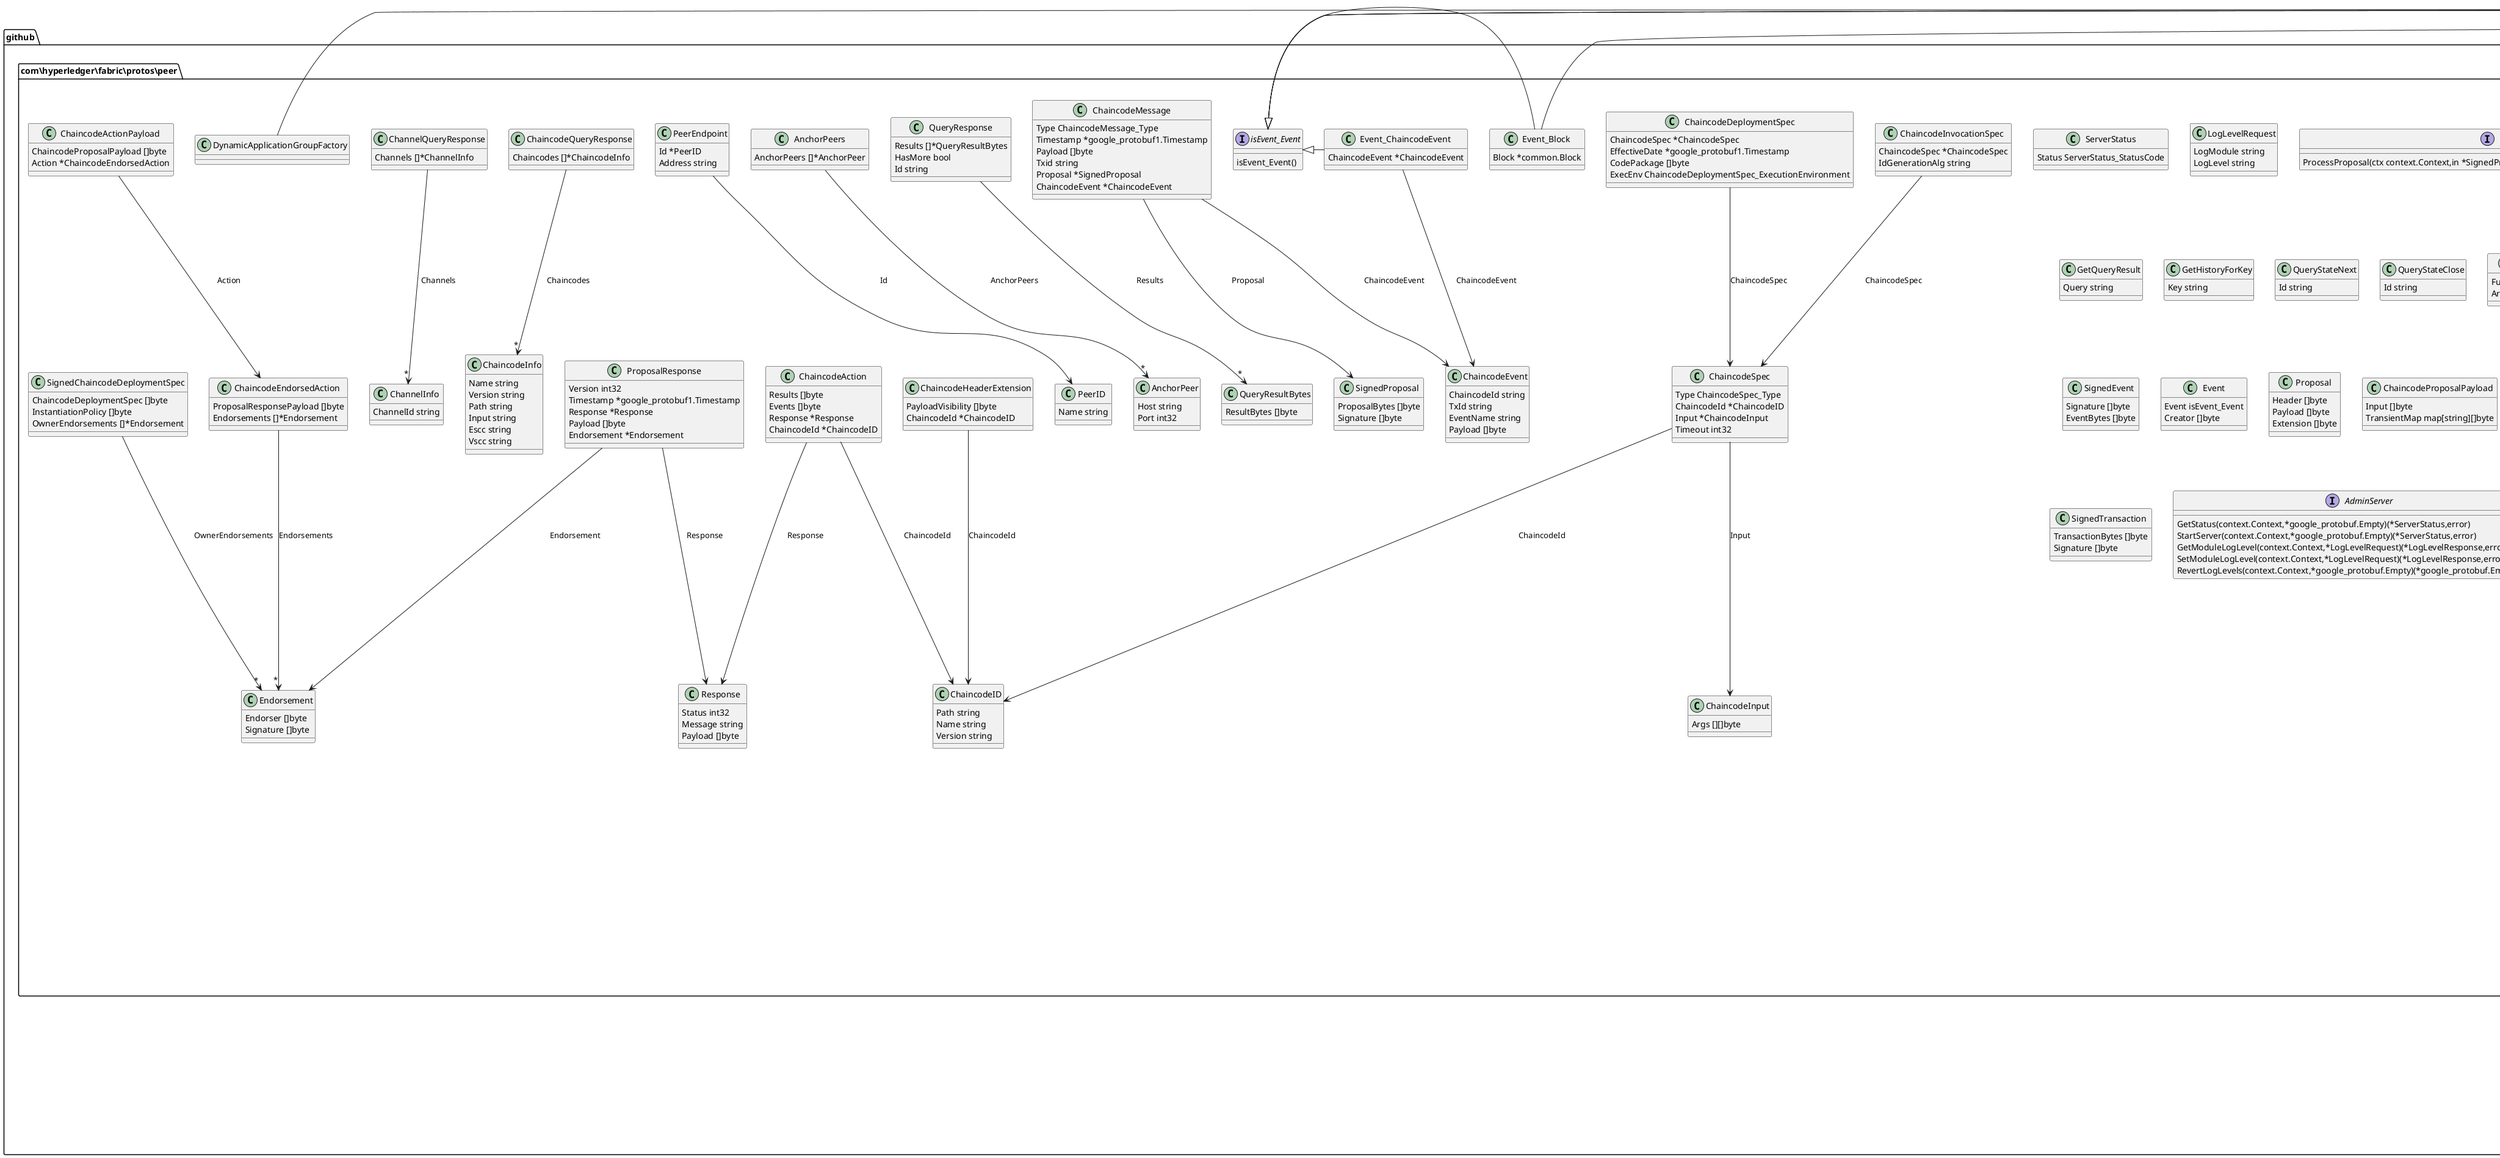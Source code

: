 @startuml
namespace github.com\\hyperledger\\fabric\\protos\\common {
 class asn1Header {
  Number int64
  PreviousHash []byte
  DataHash []byte
}
}
namespace github.com\\hyperledger\\fabric\\protos\\common {
 class LastConfig {
  Index uint64
}
}
namespace github.com\\hyperledger\\fabric\\protos\\common {
 class Metadata {
  Value []byte
  Signatures []*MetadataSignature
}
}
namespace github.com\\hyperledger\\fabric\\protos\\common {
 class MetadataSignature {
  SignatureHeader []byte
  Signature []byte
}
}
namespace github.com\\hyperledger\\fabric\\protos\\common {
 class Header {
  ChannelHeader []byte
  SignatureHeader []byte
}
}
namespace github.com\\hyperledger\\fabric\\protos\\common {
 class ChannelHeader {
  Type int32
  Version int32
  Timestamp *google_protobuf.Timestamp
  ChannelId string
  TxId string
  Epoch uint64
  Extension []byte
}
}
namespace github.com\\hyperledger\\fabric\\protos\\common {
 class SignatureHeader {
  Creator []byte
  Nonce []byte
}
}
namespace github.com\\hyperledger\\fabric\\protos\\common {
 class Payload {
  Header *Header
  Data []byte
}
}
namespace github.com\\hyperledger\\fabric\\protos\\common {
 class Envelope {
  Payload []byte
  Signature []byte
}
}
namespace github.com\\hyperledger\\fabric\\protos\\common {
 class Block {
  Header *BlockHeader
  Data *BlockData
  Metadata *BlockMetadata
}
}
namespace github.com\\hyperledger\\fabric\\protos\\common {
 class BlockHeader {
  Number uint64
  PreviousHash []byte
  DataHash []byte
}
}
namespace github.com\\hyperledger\\fabric\\protos\\common {
 class BlockData {
  Data [][]byte
}
}
namespace github.com\\hyperledger\\fabric\\protos\\common {
 class BlockMetadata {
  Metadata [][]byte
}
}
namespace github.com\\hyperledger\\fabric\\protos\\common {
 class ConfigEnvelope {
  Config *Config
  LastUpdate *Envelope
}
}
namespace github.com\\hyperledger\\fabric\\protos\\common {
 class ConfigGroupSchema {
  Groups map[string]*ConfigGroupSchema
  Values map[string]*ConfigValueSchema
  Policies map[string]*ConfigPolicySchema
}
}
namespace github.com\\hyperledger\\fabric\\protos\\common {
 class ConfigValueSchema {
}
}
namespace github.com\\hyperledger\\fabric\\protos\\common {
 class ConfigPolicySchema {
}
}
namespace github.com\\hyperledger\\fabric\\protos\\common {
 class Config {
  Sequence uint64
  ChannelGroup *ConfigGroup
}
}
namespace github.com\\hyperledger\\fabric\\protos\\common {
 class ConfigUpdateEnvelope {
  ConfigUpdate []byte
  Signatures []*ConfigSignature
}
}
namespace github.com\\hyperledger\\fabric\\protos\\common {
 class ConfigUpdate {
  ChannelId string
  ReadSet *ConfigGroup
  WriteSet *ConfigGroup
}
}
namespace github.com\\hyperledger\\fabric\\protos\\common {
 class ConfigGroup {
  Version uint64
  Groups map[string]*ConfigGroup
  Values map[string]*ConfigValue
  Policies map[string]*ConfigPolicy
  ModPolicy string
}
}
namespace github.com\\hyperledger\\fabric\\protos\\common {
 class ConfigValue {
  Version uint64
  Value []byte
  ModPolicy string
}
}
namespace github.com\\hyperledger\\fabric\\protos\\common {
 class ConfigPolicy {
  Version uint64
  Policy *Policy
  ModPolicy string
}
}
namespace github.com\\hyperledger\\fabric\\protos\\common {
 class ConfigSignature {
  SignatureHeader []byte
  Signature []byte
}
}
namespace github.com\\hyperledger\\fabric\\protos\\common {
 class DynamicChannelGroup {
  *ConfigGroup
}
}
namespace github.com\\hyperledger\\fabric\\protos\\common {
 class DynamicChannelConfigValue {
  *ConfigValue
  name string
}
}
namespace github.com\\hyperledger\\fabric\\protos\\common {
 class DynamicConsortiumsGroupFactory {
}
}
namespace github.com\\hyperledger\\fabric\\protos\\common {
 class DynamicConsortiumsGroup {
  *ConfigGroup
}
}
namespace github.com\\hyperledger\\fabric\\protos\\common {
 class DynamicConsortiumGroup {
  *ConfigGroup
}
}
namespace github.com\\hyperledger\\fabric\\protos\\common {
 class DynamicConsortiumConfigValue {
  *ConfigValue
  name string
}
}
namespace github.com\\hyperledger\\fabric\\protos\\common {
 class DynamicConsortiumOrgGroup {
  *ConfigGroup
}
}
namespace github.com\\hyperledger\\fabric\\protos\\common {
 class DynamicConsortiumOrgConfigValue {
  *ConfigValue
  name string
}
}
namespace github.com\\hyperledger\\fabric\\protos\\common {
 class HashingAlgorithm {
  Name string
}
}
namespace github.com\\hyperledger\\fabric\\protos\\common {
 class BlockDataHashingStructure {
  Width uint32
}
}
namespace github.com\\hyperledger\\fabric\\protos\\common {
 class OrdererAddresses {
  Addresses []string
}
}
namespace github.com\\hyperledger\\fabric\\protos\\common {
 class Consortium {
  Name string
}
}
namespace github.com\\hyperledger\\fabric\\protos\\common {
 class BlockchainInfo {
  Height uint64
  CurrentBlockHash []byte
  PreviousBlockHash []byte
}
}
namespace github.com\\hyperledger\\fabric\\protos\\common {
 class Policy {
  Type int32
  Value []byte
}
}
namespace github.com\\hyperledger\\fabric\\protos\\common {
 class SignaturePolicyEnvelope {
  Version int32
  Rule *SignaturePolicy
  Identities []*common1.MSPPrincipal
}
}
namespace github.com\\hyperledger\\fabric\\protos\\common {
 class SignaturePolicy {
  Type isSignaturePolicy_Type
}
}
namespace github.com\\hyperledger\\fabric\\protos\\common {
 class SignaturePolicy_SignedBy {
  SignedBy int32
}
}
namespace github.com\\hyperledger\\fabric\\protos\\common {
 class SignaturePolicy_NOutOf_ {
  NOutOf *SignaturePolicy_NOutOf
}
}
namespace github.com\\hyperledger\\fabric\\protos\\common {
 class SignaturePolicy_NOutOf {
  N int32
  Rules []*SignaturePolicy
}
}
namespace github.com\\hyperledger\\fabric\\protos\\common {
 class ImplicitMetaPolicy {
  SubPolicy string
  Rule ImplicitMetaPolicy_Rule
}
}
namespace github.com\\hyperledger\\fabric\\protos\\common {
 class SignedData {
  Data []byte
  Identity []byte
  Signature []byte
}
}
namespace github.com\\hyperledger\\fabric\\protos\\gossip {
 class msgComparator {
  dataBlockStorageSize int
}
}
namespace github.com\\hyperledger\\fabric\\protos\\gossip {
 class ConnectionInfo {
  ID common.PKIidType
  Auth *AuthInfo
  Identity api.PeerIdentityType
  Endpoint string
}
}
namespace github.com\\hyperledger\\fabric\\protos\\gossip {
 class AuthInfo {
  SignedData []byte
  Signature []byte
}
}
namespace github.com\\hyperledger\\fabric\\protos\\gossip {
 class SignedGossipMessage {
  *Envelope
  *GossipMessage
}
}
namespace github.com\\hyperledger\\fabric\\protos\\gossip {
 class Envelope {
  Payload []byte
  Signature []byte
  SecretEnvelope *SecretEnvelope
}
}
namespace github.com\\hyperledger\\fabric\\protos\\gossip {
 class SecretEnvelope {
  Payload []byte
  Signature []byte
}
}
namespace github.com\\hyperledger\\fabric\\protos\\gossip {
 class Secret {
  Content isSecret_Content
}
}
namespace github.com\\hyperledger\\fabric\\protos\\gossip {
 class Secret_InternalEndpoint {
  InternalEndpoint string
}
}
namespace github.com\\hyperledger\\fabric\\protos\\gossip {
 class GossipMessage {
  Nonce uint64
  Channel []byte
  Tag GossipMessage_Tag
  Content isGossipMessage_Content
}
}
namespace github.com\\hyperledger\\fabric\\protos\\gossip {
 class GossipMessage_AliveMsg {
  AliveMsg *AliveMessage
}
}
namespace github.com\\hyperledger\\fabric\\protos\\gossip {
 class GossipMessage_MemReq {
  MemReq *MembershipRequest
}
}
namespace github.com\\hyperledger\\fabric\\protos\\gossip {
 class GossipMessage_MemRes {
  MemRes *MembershipResponse
}
}
namespace github.com\\hyperledger\\fabric\\protos\\gossip {
 class GossipMessage_DataMsg {
  DataMsg *DataMessage
}
}
namespace github.com\\hyperledger\\fabric\\protos\\gossip {
 class GossipMessage_Hello {
  Hello *GossipHello
}
}
namespace github.com\\hyperledger\\fabric\\protos\\gossip {
 class GossipMessage_DataDig {
  DataDig *DataDigest
}
}
namespace github.com\\hyperledger\\fabric\\protos\\gossip {
 class GossipMessage_DataReq {
  DataReq *DataRequest
}
}
namespace github.com\\hyperledger\\fabric\\protos\\gossip {
 class GossipMessage_DataUpdate {
  DataUpdate *DataUpdate
}
}
namespace github.com\\hyperledger\\fabric\\protos\\gossip {
 class GossipMessage_Empty {
  Empty *Empty
}
}
namespace github.com\\hyperledger\\fabric\\protos\\gossip {
 class GossipMessage_Conn {
  Conn *ConnEstablish
}
}
namespace github.com\\hyperledger\\fabric\\protos\\gossip {
 class GossipMessage_StateInfo {
  StateInfo *StateInfo
}
}
namespace github.com\\hyperledger\\fabric\\protos\\gossip {
 class GossipMessage_StateSnapshot {
  StateSnapshot *StateInfoSnapshot
}
}
namespace github.com\\hyperledger\\fabric\\protos\\gossip {
 class GossipMessage_StateInfoPullReq {
  StateInfoPullReq *StateInfoPullRequest
}
}
namespace github.com\\hyperledger\\fabric\\protos\\gossip {
 class GossipMessage_StateRequest {
  StateRequest *RemoteStateRequest
}
}
namespace github.com\\hyperledger\\fabric\\protos\\gossip {
 class GossipMessage_StateResponse {
  StateResponse *RemoteStateResponse
}
}
namespace github.com\\hyperledger\\fabric\\protos\\gossip {
 class GossipMessage_LeadershipMsg {
  LeadershipMsg *LeadershipMessage
}
}
namespace github.com\\hyperledger\\fabric\\protos\\gossip {
 class GossipMessage_PeerIdentity {
  PeerIdentity *PeerIdentity
}
}
namespace github.com\\hyperledger\\fabric\\protos\\gossip {
 class StateInfo {
  Metadata []byte
  Timestamp *PeerTime
  PkiId []byte
  Channel_MAC []byte
}
}
namespace github.com\\hyperledger\\fabric\\protos\\gossip {
 class StateInfoSnapshot {
  Elements []*Envelope
}
}
namespace github.com\\hyperledger\\fabric\\protos\\gossip {
 class StateInfoPullRequest {
  Channel_MAC []byte
}
}
namespace github.com\\hyperledger\\fabric\\protos\\gossip {
 class ConnEstablish {
  PkiId []byte
  Identity []byte
  TlsCertHash []byte
}
}
namespace github.com\\hyperledger\\fabric\\protos\\gossip {
 class PeerIdentity {
  PkiId []byte
  Cert []byte
  Metadata []byte
}
}
namespace github.com\\hyperledger\\fabric\\protos\\gossip {
 class DataRequest {
  Nonce uint64
  Digests []string
  MsgType PullMsgType
}
}
namespace github.com\\hyperledger\\fabric\\protos\\gossip {
 class GossipHello {
  Nonce uint64
  Metadata []byte
  MsgType PullMsgType
}
}
namespace github.com\\hyperledger\\fabric\\protos\\gossip {
 class DataUpdate {
  Nonce uint64
  Data []*Envelope
  MsgType PullMsgType
}
}
namespace github.com\\hyperledger\\fabric\\protos\\gossip {
 class DataDigest {
  Nonce uint64
  Digests []string
  MsgType PullMsgType
}
}
namespace github.com\\hyperledger\\fabric\\protos\\gossip {
 class DataMessage {
  Payload *Payload
}
}
namespace github.com\\hyperledger\\fabric\\protos\\gossip {
 class Payload {
  SeqNum uint64
  Data []byte
}
}
namespace github.com\\hyperledger\\fabric\\protos\\gossip {
 class AliveMessage {
  Membership *Member
  Timestamp *PeerTime
  Identity []byte
}
}
namespace github.com\\hyperledger\\fabric\\protos\\gossip {
 class LeadershipMessage {
  PkiId []byte
  Timestamp *PeerTime
  IsDeclaration bool
}
}
namespace github.com\\hyperledger\\fabric\\protos\\gossip {
 class PeerTime {
  IncNum uint64
  SeqNum uint64
}
}
namespace github.com\\hyperledger\\fabric\\protos\\gossip {
 class MembershipRequest {
  SelfInformation *Envelope
  Known [][]byte
}
}
namespace github.com\\hyperledger\\fabric\\protos\\gossip {
 class MembershipResponse {
  Alive []*Envelope
  Dead []*Envelope
}
}
namespace github.com\\hyperledger\\fabric\\protos\\gossip {
 class Member {
  Endpoint string
  Metadata []byte
  PkiId []byte
}
}
namespace github.com\\hyperledger\\fabric\\protos\\gossip {
 class Empty {
}
}
namespace github.com\\hyperledger\\fabric\\protos\\gossip {
 class RemoteStateRequest {
  StartSeqNum uint64
  EndSeqNum uint64
}
}
namespace github.com\\hyperledger\\fabric\\protos\\gossip {
 class RemoteStateResponse {
  Payloads []*Payload
}
}
namespace github.com\\hyperledger\\fabric\\protos\\gossip {
 class gossipClient {
  cc *grpc.ClientConn
}
}
namespace github.com\\hyperledger\\fabric\\protos\\gossip {
 class gossipGossipStreamClient {
  grpc.ClientStream
}
}
namespace github.com\\hyperledger\\fabric\\protos\\gossip {
 class gossipGossipStreamServer {
  grpc.ServerStream
}
}
namespace github.com\\hyperledger\\fabric\\protos\\ledger\\queryresult {
 class KV {
  Namespace string
  Key string
  Value []byte
}
}
namespace github.com\\hyperledger\\fabric\\protos\\ledger\\queryresult {
 class KeyModification {
  TxId string
  Value []byte
  Timestamp *google_protobuf.Timestamp
  IsDelete bool
}
}
namespace github.com\\hyperledger\\fabric\\protos\\ledger\\rwset\\kvrwset {
 class KVRWSet {
  Reads []*KVRead
  RangeQueriesInfo []*RangeQueryInfo
  Writes []*KVWrite
}
}
namespace github.com\\hyperledger\\fabric\\protos\\ledger\\rwset\\kvrwset {
 class KVRead {
  Key string
  Version *Version
}
}
namespace github.com\\hyperledger\\fabric\\protos\\ledger\\rwset\\kvrwset {
 class KVWrite {
  Key string
  IsDelete bool
  Value []byte
}
}
namespace github.com\\hyperledger\\fabric\\protos\\ledger\\rwset\\kvrwset {
 class Version {
  BlockNum uint64
  TxNum uint64
}
}
namespace github.com\\hyperledger\\fabric\\protos\\ledger\\rwset\\kvrwset {
 class RangeQueryInfo {
  StartKey string
  EndKey string
  ItrExhausted bool
  ReadsInfo isRangeQueryInfo_ReadsInfo
}
}
namespace github.com\\hyperledger\\fabric\\protos\\ledger\\rwset\\kvrwset {
 class RangeQueryInfo_RawReads {
  RawReads *QueryReads
}
}
namespace github.com\\hyperledger\\fabric\\protos\\ledger\\rwset\\kvrwset {
 class RangeQueryInfo_ReadsMerkleHashes {
  ReadsMerkleHashes *QueryReadsMerkleSummary
}
}
namespace github.com\\hyperledger\\fabric\\protos\\ledger\\rwset\\kvrwset {
 class QueryReads {
  KvReads []*KVRead
}
}
namespace github.com\\hyperledger\\fabric\\protos\\ledger\\rwset\\kvrwset {
 class QueryReadsMerkleSummary {
  MaxDegree uint32
  MaxLevel uint32
  MaxLevelHashes [][]byte
}
}
namespace github.com\\hyperledger\\fabric\\protos\\ledger\\rwset {
 class TxReadWriteSet {
  DataModel TxReadWriteSet_DataModel
  NsRwset []*NsReadWriteSet
}
}
namespace github.com\\hyperledger\\fabric\\protos\\ledger\\rwset {
 class NsReadWriteSet {
  Namespace string
  Rwset []byte
}
}
namespace github.com\\hyperledger\\fabric\\protos\\msp {
 class SerializedIdentity {
  Mspid string
  IdBytes []byte
}
}
namespace github.com\\hyperledger\\fabric\\protos\\msp {
 class MSPConfig {
  Type int32
  Config []byte
}
}
namespace github.com\\hyperledger\\fabric\\protos\\msp {
 class FabricMSPConfig {
  Name string
  RootCerts [][]byte
  IntermediateCerts [][]byte
  Admins [][]byte
  RevocationList [][]byte
  SigningIdentity *SigningIdentityInfo
  OrganizationalUnitIdentifiers []*FabricOUIdentifier
  CryptoConfig *FabricCryptoConfig
  TlsRootCerts [][]byte
  TlsIntermediateCerts [][]byte
}
}
namespace github.com\\hyperledger\\fabric\\protos\\msp {
 class FabricCryptoConfig {
  SignatureHashFamily string
  IdentityIdentifierHashFunction string
}
}
namespace github.com\\hyperledger\\fabric\\protos\\msp {
 class SigningIdentityInfo {
  PublicSigner []byte
  PrivateSigner *KeyInfo
}
}
namespace github.com\\hyperledger\\fabric\\protos\\msp {
 class KeyInfo {
  KeyIdentifier string
  KeyMaterial []byte
}
}
namespace github.com\\hyperledger\\fabric\\protos\\msp {
 class FabricOUIdentifier {
  Certificate []byte
  OrganizationalUnitIdentifier string
}
}
namespace github.com\\hyperledger\\fabric\\protos\\msp {
 class MSPPrincipal {
  PrincipalClassification MSPPrincipal_Classification
  Principal []byte
}
}
namespace github.com\\hyperledger\\fabric\\protos\\msp {
 class OrganizationUnit {
  MspIdentifier string
  OrganizationalUnitIdentifier string
  CertifiersIdentifier []byte
}
}
namespace github.com\\hyperledger\\fabric\\protos\\msp {
 class MSPRole {
  MspIdentifier string
  Role MSPRole_MSPRoleType
}
}
namespace github.com\\hyperledger\\fabric\\protos\\orderer {
 class BroadcastResponse {
  Status common.Status
}
}
namespace github.com\\hyperledger\\fabric\\protos\\orderer {
 class SeekNewest {
}
}
namespace github.com\\hyperledger\\fabric\\protos\\orderer {
 class SeekOldest {
}
}
namespace github.com\\hyperledger\\fabric\\protos\\orderer {
 class SeekSpecified {
  Number uint64
}
}
namespace github.com\\hyperledger\\fabric\\protos\\orderer {
 class SeekPosition {
  Type isSeekPosition_Type
}
}
namespace github.com\\hyperledger\\fabric\\protos\\orderer {
 class SeekPosition_Newest {
  Newest *SeekNewest
}
}
namespace github.com\\hyperledger\\fabric\\protos\\orderer {
 class SeekPosition_Oldest {
  Oldest *SeekOldest
}
}
namespace github.com\\hyperledger\\fabric\\protos\\orderer {
 class SeekPosition_Specified {
  Specified *SeekSpecified
}
}
namespace github.com\\hyperledger\\fabric\\protos\\orderer {
 class SeekInfo {
  Start *SeekPosition
  Stop *SeekPosition
  Behavior SeekInfo_SeekBehavior
}
}
namespace github.com\\hyperledger\\fabric\\protos\\orderer {
 class DeliverResponse {
  Type isDeliverResponse_Type
}
}
namespace github.com\\hyperledger\\fabric\\protos\\orderer {
 class DeliverResponse_Status {
  Status common.Status
}
}
namespace github.com\\hyperledger\\fabric\\protos\\orderer {
 class DeliverResponse_Block {
  Block *common.Block
}
}
namespace github.com\\hyperledger\\fabric\\protos\\orderer {
 class atomicBroadcastClient {
  cc *grpc.ClientConn
}
}
namespace github.com\\hyperledger\\fabric\\protos\\orderer {
 class atomicBroadcastBroadcastClient {
  grpc.ClientStream
}
}
namespace github.com\\hyperledger\\fabric\\protos\\orderer {
 class atomicBroadcastDeliverClient {
  grpc.ClientStream
}
}
namespace github.com\\hyperledger\\fabric\\protos\\orderer {
 class atomicBroadcastBroadcastServer {
  grpc.ServerStream
}
}
namespace github.com\\hyperledger\\fabric\\protos\\orderer {
 class atomicBroadcastDeliverServer {
  grpc.ServerStream
}
}
namespace github.com\\hyperledger\\fabric\\protos\\orderer {
 class DynamicOrdererGroupFactory {
}
}
namespace github.com\\hyperledger\\fabric\\protos\\orderer {
 class DynamicOrdererGroup {
  *common.ConfigGroup
}
}
namespace github.com\\hyperledger\\fabric\\protos\\orderer {
 class DynamicOrdererOrgGroup {
  *common.ConfigGroup
}
}
namespace github.com\\hyperledger\\fabric\\protos\\orderer {
 class DynamicOrdererConfigValue {
  *common.ConfigValue
  name string
}
}
namespace github.com\\hyperledger\\fabric\\protos\\orderer {
 class DynamicOrdererOrgConfigValue {
  *common.ConfigValue
  name string
}
}
namespace github.com\\hyperledger\\fabric\\protos\\orderer {
 class ConsensusType {
  Type string
}
}
namespace github.com\\hyperledger\\fabric\\protos\\orderer {
 class BatchSize {
  MaxMessageCount uint32
  AbsoluteMaxBytes uint32
  PreferredMaxBytes uint32
}
}
namespace github.com\\hyperledger\\fabric\\protos\\orderer {
 class BatchTimeout {
  Timeout string
}
}
namespace github.com\\hyperledger\\fabric\\protos\\orderer {
 class KafkaBrokers {
  Brokers []string
}
}
namespace github.com\\hyperledger\\fabric\\protos\\orderer {
 class ChannelRestrictions {
  MaxCount uint64
}
}
namespace github.com\\hyperledger\\fabric\\protos\\orderer {
 class KafkaMessage {
  Type isKafkaMessage_Type
}
}
namespace github.com\\hyperledger\\fabric\\protos\\orderer {
 class KafkaMessage_Regular {
  Regular *KafkaMessageRegular
}
}
namespace github.com\\hyperledger\\fabric\\protos\\orderer {
 class KafkaMessage_TimeToCut {
  TimeToCut *KafkaMessageTimeToCut
}
}
namespace github.com\\hyperledger\\fabric\\protos\\orderer {
 class KafkaMessage_Connect {
  Connect *KafkaMessageConnect
}
}
namespace github.com\\hyperledger\\fabric\\protos\\orderer {
 class KafkaMessageRegular {
  Payload []byte
}
}
namespace github.com\\hyperledger\\fabric\\protos\\orderer {
 class KafkaMessageTimeToCut {
  BlockNumber uint64
}
}
namespace github.com\\hyperledger\\fabric\\protos\\orderer {
 class KafkaMessageConnect {
  Payload []byte
}
}
namespace github.com\\hyperledger\\fabric\\protos\\orderer {
 class KafkaMetadata {
  LastOffsetPersisted int64
}
}
namespace github.com\\hyperledger\\fabric\\protos\\peer {
 class ServerStatus {
  Status ServerStatus_StatusCode
}
}
namespace github.com\\hyperledger\\fabric\\protos\\peer {
 class LogLevelRequest {
  LogModule string
  LogLevel string
}
}
namespace github.com\\hyperledger\\fabric\\protos\\peer {
 class LogLevelResponse {
  LogModule string
  LogLevel string
}
}
namespace github.com\\hyperledger\\fabric\\protos\\peer {
 class adminClient {
  cc *grpc.ClientConn
}
}
namespace github.com\\hyperledger\\fabric\\protos\\peer {
 class ChaincodeID {
  Path string
  Name string
  Version string
}
}
namespace github.com\\hyperledger\\fabric\\protos\\peer {
 class ChaincodeInput {
  Args [][]byte
}
}
namespace github.com\\hyperledger\\fabric\\protos\\peer {
 class ChaincodeSpec {
  Type ChaincodeSpec_Type
  ChaincodeId *ChaincodeID
  Input *ChaincodeInput
  Timeout int32
}
}
namespace github.com\\hyperledger\\fabric\\protos\\peer {
 class ChaincodeDeploymentSpec {
  ChaincodeSpec *ChaincodeSpec
  EffectiveDate *google_protobuf1.Timestamp
  CodePackage []byte
  ExecEnv ChaincodeDeploymentSpec_ExecutionEnvironment
}
}
namespace github.com\\hyperledger\\fabric\\protos\\peer {
 class ChaincodeInvocationSpec {
  ChaincodeSpec *ChaincodeSpec
  IdGenerationAlg string
}
}
namespace github.com\\hyperledger\\fabric\\protos\\peer {
 class ChaincodeEvent {
  ChaincodeId string
  TxId string
  EventName string
  Payload []byte
}
}
namespace github.com\\hyperledger\\fabric\\protos\\peer {
 class ChaincodeMessage {
  Type ChaincodeMessage_Type
  Timestamp *google_protobuf1.Timestamp
  Payload []byte
  Txid string
  Proposal *SignedProposal
  ChaincodeEvent *ChaincodeEvent
}
}
namespace github.com\\hyperledger\\fabric\\protos\\peer {
 class PutStateInfo {
  Key string
  Value []byte
}
}
namespace github.com\\hyperledger\\fabric\\protos\\peer {
 class GetStateByRange {
  StartKey string
  EndKey string
}
}
namespace github.com\\hyperledger\\fabric\\protos\\peer {
 class GetQueryResult {
  Query string
}
}
namespace github.com\\hyperledger\\fabric\\protos\\peer {
 class GetHistoryForKey {
  Key string
}
}
namespace github.com\\hyperledger\\fabric\\protos\\peer {
 class QueryStateNext {
  Id string
}
}
namespace github.com\\hyperledger\\fabric\\protos\\peer {
 class QueryStateClose {
  Id string
}
}
namespace github.com\\hyperledger\\fabric\\protos\\peer {
 class QueryResultBytes {
  ResultBytes []byte
}
}
namespace github.com\\hyperledger\\fabric\\protos\\peer {
 class QueryResponse {
  Results []*QueryResultBytes
  HasMore bool
  Id string
}
}
namespace github.com\\hyperledger\\fabric\\protos\\peer {
 class chaincodeSupportClient {
  cc *grpc.ClientConn
}
}
namespace github.com\\hyperledger\\fabric\\protos\\peer {
 class chaincodeSupportRegisterClient {
  grpc.ClientStream
}
}
namespace github.com\\hyperledger\\fabric\\protos\\peer {
 class chaincodeSupportRegisterServer {
  grpc.ServerStream
}
}
namespace github.com\\hyperledger\\fabric\\protos\\peer {
 class strArgs {
  Function string
  Args []string
}
}
namespace github.com\\hyperledger\\fabric\\protos\\peer {
 class DynamicApplicationGroupFactory {
}
}
namespace github.com\\hyperledger\\fabric\\protos\\peer {
 class DynamicApplicationGroup {
  *common.ConfigGroup
}
}
namespace github.com\\hyperledger\\fabric\\protos\\peer {
 class DynamicApplicationOrgGroup {
  *common.ConfigGroup
}
}
namespace github.com\\hyperledger\\fabric\\protos\\peer {
 class DynamicApplicationConfigValue {
  *common.ConfigValue
  name string
}
}
namespace github.com\\hyperledger\\fabric\\protos\\peer {
 class DynamicApplicationOrgConfigValue {
  *common.ConfigValue
  name string
}
}
namespace github.com\\hyperledger\\fabric\\protos\\peer {
 class AnchorPeers {
  AnchorPeers []*AnchorPeer
}
}
namespace github.com\\hyperledger\\fabric\\protos\\peer {
 class AnchorPeer {
  Host string
  Port int32
}
}
namespace github.com\\hyperledger\\fabric\\protos\\peer {
 class ChaincodeReg {
  ChaincodeId string
  EventName string
}
}
namespace github.com\\hyperledger\\fabric\\protos\\peer {
 class Interest {
  EventType EventType
  RegInfo isInterest_RegInfo
  ChainID string
}
}
namespace github.com\\hyperledger\\fabric\\protos\\peer {
 class Interest_ChaincodeRegInfo {
  ChaincodeRegInfo *ChaincodeReg
}
}
namespace github.com\\hyperledger\\fabric\\protos\\peer {
 class Register {
  Events []*Interest
}
}
namespace github.com\\hyperledger\\fabric\\protos\\peer {
 class Rejection {
  Tx *Transaction
  ErrorMsg string
}
}
namespace github.com\\hyperledger\\fabric\\protos\\peer {
 class Unregister {
  Events []*Interest
}
}
namespace github.com\\hyperledger\\fabric\\protos\\peer {
 class SignedEvent {
  Signature []byte
  EventBytes []byte
}
}
namespace github.com\\hyperledger\\fabric\\protos\\peer {
 class Event {
  Event isEvent_Event
  Creator []byte
}
}
namespace github.com\\hyperledger\\fabric\\protos\\peer {
 class Event_Register {
  Register *Register
}
}
namespace github.com\\hyperledger\\fabric\\protos\\peer {
 class Event_Block {
  Block *common.Block
}
}
namespace github.com\\hyperledger\\fabric\\protos\\peer {
 class Event_ChaincodeEvent {
  ChaincodeEvent *ChaincodeEvent
}
}
namespace github.com\\hyperledger\\fabric\\protos\\peer {
 class Event_Rejection {
  Rejection *Rejection
}
}
namespace github.com\\hyperledger\\fabric\\protos\\peer {
 class Event_Unregister {
  Unregister *Unregister
}
}
namespace github.com\\hyperledger\\fabric\\protos\\peer {
 class eventsClient {
  cc *grpc.ClientConn
}
}
namespace github.com\\hyperledger\\fabric\\protos\\peer {
 class eventsChatClient {
  grpc.ClientStream
}
}
namespace github.com\\hyperledger\\fabric\\protos\\peer {
 class eventsChatServer {
  grpc.ServerStream
}
}
namespace github.com\\hyperledger\\fabric\\protos\\peer {
 class PeerID {
  Name string
}
}
namespace github.com\\hyperledger\\fabric\\protos\\peer {
 class PeerEndpoint {
  Id *PeerID
  Address string
}
}
namespace github.com\\hyperledger\\fabric\\protos\\peer {
 class endorserClient {
  cc *grpc.ClientConn
}
}
namespace github.com\\hyperledger\\fabric\\protos\\peer {
 class SignedProposal {
  ProposalBytes []byte
  Signature []byte
}
}
namespace github.com\\hyperledger\\fabric\\protos\\peer {
 class Proposal {
  Header []byte
  Payload []byte
  Extension []byte
}
}
namespace github.com\\hyperledger\\fabric\\protos\\peer {
 class ChaincodeHeaderExtension {
  PayloadVisibility []byte
  ChaincodeId *ChaincodeID
}
}
namespace github.com\\hyperledger\\fabric\\protos\\peer {
 class ChaincodeProposalPayload {
  Input []byte
  TransientMap map[string][]byte
}
}
namespace github.com\\hyperledger\\fabric\\protos\\peer {
 class ChaincodeAction {
  Results []byte
  Events []byte
  Response *Response
  ChaincodeId *ChaincodeID
}
}
namespace github.com\\hyperledger\\fabric\\protos\\peer {
 class ProposalResponse {
  Version int32
  Timestamp *google_protobuf1.Timestamp
  Response *Response
  Payload []byte
  Endorsement *Endorsement
}
}
namespace github.com\\hyperledger\\fabric\\protos\\peer {
 class Response {
  Status int32
  Message string
  Payload []byte
}
}
namespace github.com\\hyperledger\\fabric\\protos\\peer {
 class ProposalResponsePayload {
  ProposalHash []byte
  Extension []byte
}
}
namespace github.com\\hyperledger\\fabric\\protos\\peer {
 class Endorsement {
  Endorser []byte
  Signature []byte
}
}
namespace github.com\\hyperledger\\fabric\\protos\\peer {
 class ChaincodeQueryResponse {
  Chaincodes []*ChaincodeInfo
}
}
namespace github.com\\hyperledger\\fabric\\protos\\peer {
 class ChaincodeInfo {
  Name string
  Version string
  Path string
  Input string
  Escc string
  Vscc string
}
}
namespace github.com\\hyperledger\\fabric\\protos\\peer {
 class ChannelQueryResponse {
  Channels []*ChannelInfo
}
}
namespace github.com\\hyperledger\\fabric\\protos\\peer {
 class ChannelInfo {
  ChannelId string
}
}
namespace github.com\\hyperledger\\fabric\\protos\\peer {
 class SignedChaincodeDeploymentSpec {
  ChaincodeDeploymentSpec []byte
  InstantiationPolicy []byte
  OwnerEndorsements []*Endorsement
}
}
namespace github.com\\hyperledger\\fabric\\protos\\peer {
 class SignedTransaction {
  TransactionBytes []byte
  Signature []byte
}
}
namespace github.com\\hyperledger\\fabric\\protos\\peer {
 class ProcessedTransaction {
  TransactionEnvelope *common.Envelope
  ValidationCode int32
}
}
namespace github.com\\hyperledger\\fabric\\protos\\peer {
 class Transaction {
  Actions []*TransactionAction
}
}
namespace github.com\\hyperledger\\fabric\\protos\\peer {
 class TransactionAction {
  Header []byte
  Payload []byte
}
}
namespace github.com\\hyperledger\\fabric\\protos\\peer {
 class ChaincodeActionPayload {
  ChaincodeProposalPayload []byte
  Action *ChaincodeEndorsedAction
}
}
namespace github.com\\hyperledger\\fabric\\protos\\peer {
 class ChaincodeEndorsedAction {
  ProposalResponsePayload []byte
  Endorsements []*Endorsement
}
}
namespace github.com\\hyperledger\\fabric\\protos\\common {
 interface DynamicConfigGroupFactory  {
  DynamicConfigGroup(cg *ConfigGroup)proto.Message
}
}
namespace github.com\\hyperledger\\fabric\\protos\\common {
 interface isSignaturePolicy_Type  {
  isSignaturePolicy_Type()
}
}
namespace github.com\\hyperledger\\fabric\\protos\\common {
 interface Signable  {
  AsSignedData()([]*SignedData,error)
}
}
namespace github.com\\hyperledger\\fabric\\protos\\gossip {
 interface ReceivedMessage  {
  Respond(msg *GossipMessage)
  GetGossipMessage()*SignedGossipMessage
  GetSourceEnvelope()*Envelope
  GetConnectionInfo()*ConnectionInfo
}
}
namespace github.com\\hyperledger\\fabric\\protos\\gossip {
 interface isSecret_Content  {
  isSecret_Content()
}
}
namespace github.com\\hyperledger\\fabric\\protos\\gossip {
 interface isGossipMessage_Content  {
  isGossipMessage_Content()
}
}
namespace github.com\\hyperledger\\fabric\\protos\\gossip {
 interface GossipClient  {
  GossipStream(ctx context.Context,opts ... grpc.CallOption)(Gossip_GossipStreamClient,error)
  Ping(ctx context.Context,in *Empty,opts ... grpc.CallOption)(*Empty,error)
}
}
namespace github.com\\hyperledger\\fabric\\protos\\gossip {
 interface Gossip_GossipStreamClient  {
  Send(*Envelope)error
  Recv()(*Envelope,error)
}
}
namespace github.com\\hyperledger\\fabric\\protos\\gossip {
 interface GossipServer  {
  GossipStream(Gossip_GossipStreamServer)error
  Ping(context.Context,*Empty)(*Empty,error)
}
}
namespace github.com\\hyperledger\\fabric\\protos\\gossip {
 interface Gossip_GossipStreamServer  {
  Send(*Envelope)error
  Recv()(*Envelope,error)
}
}
namespace github.com\\hyperledger\\fabric\\protos\\ledger\\rwset\\kvrwset {
 interface isRangeQueryInfo_ReadsInfo  {
  isRangeQueryInfo_ReadsInfo()
}
}
namespace github.com\\hyperledger\\fabric\\protos\\orderer {
 interface isSeekPosition_Type  {
  isSeekPosition_Type()
}
}
namespace github.com\\hyperledger\\fabric\\protos\\orderer {
 interface isDeliverResponse_Type  {
  isDeliverResponse_Type()
}
}
namespace github.com\\hyperledger\\fabric\\protos\\orderer {
 interface AtomicBroadcastClient  {
  Broadcast(ctx context.Context,opts ... grpc.CallOption)(AtomicBroadcast_BroadcastClient,error)
  Deliver(ctx context.Context,opts ... grpc.CallOption)(AtomicBroadcast_DeliverClient,error)
}
}
namespace github.com\\hyperledger\\fabric\\protos\\orderer {
 interface AtomicBroadcast_BroadcastClient  {
  Send(*common.Envelope)error
  Recv()(*BroadcastResponse,error)
}
}
namespace github.com\\hyperledger\\fabric\\protos\\orderer {
 interface AtomicBroadcast_DeliverClient  {
  Send(*common.Envelope)error
  Recv()(*DeliverResponse,error)
}
}
namespace github.com\\hyperledger\\fabric\\protos\\orderer {
 interface AtomicBroadcastServer  {
  Broadcast(AtomicBroadcast_BroadcastServer)error
  Deliver(AtomicBroadcast_DeliverServer)error
}
}
namespace github.com\\hyperledger\\fabric\\protos\\orderer {
 interface AtomicBroadcast_BroadcastServer  {
  Send(*BroadcastResponse)error
  Recv()(*common.Envelope,error)
}
}
namespace github.com\\hyperledger\\fabric\\protos\\orderer {
 interface AtomicBroadcast_DeliverServer  {
  Send(*DeliverResponse)error
  Recv()(*common.Envelope,error)
}
}
namespace github.com\\hyperledger\\fabric\\protos\\orderer {
 interface isKafkaMessage_Type  {
  isKafkaMessage_Type()
}
}
namespace github.com\\hyperledger\\fabric\\protos\\peer {
 interface AdminClient  {
  GetStatus(ctx context.Context,in *google_protobuf.Empty,opts ... grpc.CallOption)(*ServerStatus,error)
  StartServer(ctx context.Context,in *google_protobuf.Empty,opts ... grpc.CallOption)(*ServerStatus,error)
  GetModuleLogLevel(ctx context.Context,in *LogLevelRequest,opts ... grpc.CallOption)(*LogLevelResponse,error)
  SetModuleLogLevel(ctx context.Context,in *LogLevelRequest,opts ... grpc.CallOption)(*LogLevelResponse,error)
  RevertLogLevels(ctx context.Context,in *google_protobuf.Empty,opts ... grpc.CallOption)(*google_protobuf.Empty,error)
}
}
namespace github.com\\hyperledger\\fabric\\protos\\peer {
 interface AdminServer  {
  GetStatus(context.Context,*google_protobuf.Empty)(*ServerStatus,error)
  StartServer(context.Context,*google_protobuf.Empty)(*ServerStatus,error)
  GetModuleLogLevel(context.Context,*LogLevelRequest)(*LogLevelResponse,error)
  SetModuleLogLevel(context.Context,*LogLevelRequest)(*LogLevelResponse,error)
  RevertLogLevels(context.Context,*google_protobuf.Empty)(*google_protobuf.Empty,error)
}
}
namespace github.com\\hyperledger\\fabric\\protos\\peer {
 interface ChaincodeSupportClient  {
  Register(ctx context.Context,opts ... grpc.CallOption)(ChaincodeSupport_RegisterClient,error)
}
}
namespace github.com\\hyperledger\\fabric\\protos\\peer {
 interface ChaincodeSupport_RegisterClient  {
  Send(*ChaincodeMessage)error
  Recv()(*ChaincodeMessage,error)
}
}
namespace github.com\\hyperledger\\fabric\\protos\\peer {
 interface ChaincodeSupportServer  {
  Register(ChaincodeSupport_RegisterServer)error
}
}
namespace github.com\\hyperledger\\fabric\\protos\\peer {
 interface ChaincodeSupport_RegisterServer  {
  Send(*ChaincodeMessage)error
  Recv()(*ChaincodeMessage,error)
}
}
namespace github.com\\hyperledger\\fabric\\protos\\peer {
 interface isInterest_RegInfo  {
  isInterest_RegInfo()
}
}
namespace github.com\\hyperledger\\fabric\\protos\\peer {
 interface isEvent_Event  {
  isEvent_Event()
}
}
namespace github.com\\hyperledger\\fabric\\protos\\peer {
 interface EventsClient  {
  Chat(ctx context.Context,opts ... grpc.CallOption)(Events_ChatClient,error)
}
}
namespace github.com\\hyperledger\\fabric\\protos\\peer {
 interface Events_ChatClient  {
  Send(*SignedEvent)error
  Recv()(*Event,error)
}
}
namespace github.com\\hyperledger\\fabric\\protos\\peer {
 interface EventsServer  {
  Chat(Events_ChatServer)error
}
}
namespace github.com\\hyperledger\\fabric\\protos\\peer {
 interface Events_ChatServer  {
  Send(*Event)error
  Recv()(*SignedEvent,error)
}
}
namespace github.com\\hyperledger\\fabric\\protos\\peer {
 interface EndorserClient  {
  ProcessProposal(ctx context.Context,in *SignedProposal,opts ... grpc.CallOption)(*ProposalResponse,error)
}
}
namespace github.com\\hyperledger\\fabric\\protos\\peer {
 interface EndorserServer  {
  ProcessProposal(context.Context,*SignedProposal)(*ProposalResponse,error)
}
}
github.com\\hyperledger\\fabric\\protos\\common.Metadata ---> "*" github.com\\hyperledger\\fabric\\protos\\common.MetadataSignature : Signatures
github.com\\hyperledger\\fabric\\protos\\common.Payload ---> github.com\\hyperledger\\fabric\\protos\\common.Header : Header
github.com\\hyperledger\\fabric\\protos\\common.Block ---> github.com\\hyperledger\\fabric\\protos\\common.BlockHeader : Header
github.com\\hyperledger\\fabric\\protos\\common.Block ---> github.com\\hyperledger\\fabric\\protos\\common.BlockData : Data
github.com\\hyperledger\\fabric\\protos\\common.Block ---> github.com\\hyperledger\\fabric\\protos\\common.BlockMetadata : Metadata
github.com\\hyperledger\\fabric\\protos\\common.ConfigEnvelope ---> github.com\\hyperledger\\fabric\\protos\\common.Config : Config
github.com\\hyperledger\\fabric\\protos\\common.ConfigEnvelope ---> github.com\\hyperledger\\fabric\\protos\\common.Envelope : LastUpdate
github.com\\hyperledger\\fabric\\protos\\common.ConfigGroupSchema ---> "*" github.com\\hyperledger\\fabric\\protos\\common.ConfigGroupSchema : Groups
github.com\\hyperledger\\fabric\\protos\\common.ConfigGroupSchema ---> "*" github.com\\hyperledger\\fabric\\protos\\common.ConfigValueSchema : Values
github.com\\hyperledger\\fabric\\protos\\common.ConfigGroupSchema ---> "*" github.com\\hyperledger\\fabric\\protos\\common.ConfigPolicySchema : Policies
github.com\\hyperledger\\fabric\\protos\\common.Config ---> github.com\\hyperledger\\fabric\\protos\\common.ConfigGroup : ChannelGroup
github.com\\hyperledger\\fabric\\protos\\common.ConfigUpdateEnvelope ---> "*" github.com\\hyperledger\\fabric\\protos\\common.ConfigSignature : Signatures
github.com\\hyperledger\\fabric\\protos\\common.ConfigUpdate ---> github.com\\hyperledger\\fabric\\protos\\common.ConfigGroup : ReadSet
github.com\\hyperledger\\fabric\\protos\\common.ConfigUpdate ---> github.com\\hyperledger\\fabric\\protos\\common.ConfigGroup : WriteSet
github.com\\hyperledger\\fabric\\protos\\common.ConfigGroup ---> "*" github.com\\hyperledger\\fabric\\protos\\common.ConfigGroup : Groups
github.com\\hyperledger\\fabric\\protos\\common.ConfigGroup ---> "*" github.com\\hyperledger\\fabric\\protos\\common.ConfigValue : Values
github.com\\hyperledger\\fabric\\protos\\common.ConfigGroup ---> "*" github.com\\hyperledger\\fabric\\protos\\common.ConfigPolicy : Policies
github.com\\hyperledger\\fabric\\protos\\common.ConfigPolicy ---> github.com\\hyperledger\\fabric\\protos\\common.Policy : Policy
github.com\\hyperledger\\fabric\\protos\\common.DynamicChannelGroup -|> github.com\\hyperledger\\fabric\\protos\\common.ConfigGroup
github.com\\hyperledger\\fabric\\protos\\common.DynamicChannelConfigValue -|> github.com\\hyperledger\\fabric\\protos\\common.ConfigValue
github.com\\hyperledger\\fabric\\protos\\common.DynamicConsortiumsGroup -|> github.com\\hyperledger\\fabric\\protos\\common.ConfigGroup
github.com\\hyperledger\\fabric\\protos\\common.DynamicConsortiumGroup -|> github.com\\hyperledger\\fabric\\protos\\common.ConfigGroup
github.com\\hyperledger\\fabric\\protos\\common.DynamicConsortiumConfigValue -|> github.com\\hyperledger\\fabric\\protos\\common.ConfigValue
github.com\\hyperledger\\fabric\\protos\\common.DynamicConsortiumOrgGroup -|> github.com\\hyperledger\\fabric\\protos\\common.ConfigGroup
github.com\\hyperledger\\fabric\\protos\\common.DynamicConsortiumOrgConfigValue -|> github.com\\hyperledger\\fabric\\protos\\common.ConfigValue
github.com\\hyperledger\\fabric\\protos\\common.SignaturePolicyEnvelope ---> github.com\\hyperledger\\fabric\\protos\\common.SignaturePolicy : Rule
github.com\\hyperledger\\fabric\\protos\\common.SignaturePolicyEnvelope ---> "*" github.com\\hyperledger\\fabric\\protos\\msp.MSPPrincipal : Identities
github.com\\hyperledger\\fabric\\protos\\common.SignaturePolicy_NOutOf_ ---> github.com\\hyperledger\\fabric\\protos\\common.SignaturePolicy_NOutOf : NOutOf
github.com\\hyperledger\\fabric\\protos\\common.SignaturePolicy_NOutOf ---> "*" github.com\\hyperledger\\fabric\\protos\\common.SignaturePolicy : Rules
github.com\\hyperledger\\fabric\\protos\\gossip.ConnectionInfo ---> github.com\\hyperledger\\fabric\\protos\\gossip.AuthInfo : Auth
github.com\\hyperledger\\fabric\\protos\\gossip.SignedGossipMessage -|> github.com\\hyperledger\\fabric\\protos\\gossip.Envelope
github.com\\hyperledger\\fabric\\protos\\gossip.SignedGossipMessage -|> github.com\\hyperledger\\fabric\\protos\\gossip.GossipMessage
github.com\\hyperledger\\fabric\\protos\\gossip.Envelope ---> github.com\\hyperledger\\fabric\\protos\\gossip.SecretEnvelope : SecretEnvelope
github.com\\hyperledger\\fabric\\protos\\gossip.GossipMessage_AliveMsg ---> github.com\\hyperledger\\fabric\\protos\\gossip.AliveMessage : AliveMsg
github.com\\hyperledger\\fabric\\protos\\gossip.GossipMessage_MemReq ---> github.com\\hyperledger\\fabric\\protos\\gossip.MembershipRequest : MemReq
github.com\\hyperledger\\fabric\\protos\\gossip.GossipMessage_MemRes ---> github.com\\hyperledger\\fabric\\protos\\gossip.MembershipResponse : MemRes
github.com\\hyperledger\\fabric\\protos\\gossip.GossipMessage_DataMsg ---> github.com\\hyperledger\\fabric\\protos\\gossip.DataMessage : DataMsg
github.com\\hyperledger\\fabric\\protos\\gossip.GossipMessage_Hello ---> github.com\\hyperledger\\fabric\\protos\\gossip.GossipHello : Hello
github.com\\hyperledger\\fabric\\protos\\gossip.GossipMessage_DataDig ---> github.com\\hyperledger\\fabric\\protos\\gossip.DataDigest : DataDig
github.com\\hyperledger\\fabric\\protos\\gossip.GossipMessage_DataReq ---> github.com\\hyperledger\\fabric\\protos\\gossip.DataRequest : DataReq
github.com\\hyperledger\\fabric\\protos\\gossip.GossipMessage_DataUpdate ---> github.com\\hyperledger\\fabric\\protos\\gossip.DataUpdate : DataUpdate
github.com\\hyperledger\\fabric\\protos\\gossip.GossipMessage_Empty ---> github.com\\hyperledger\\fabric\\protos\\gossip.Empty : Empty
github.com\\hyperledger\\fabric\\protos\\gossip.GossipMessage_Conn ---> github.com\\hyperledger\\fabric\\protos\\gossip.ConnEstablish : Conn
github.com\\hyperledger\\fabric\\protos\\gossip.GossipMessage_StateInfo ---> github.com\\hyperledger\\fabric\\protos\\gossip.StateInfo : StateInfo
github.com\\hyperledger\\fabric\\protos\\gossip.GossipMessage_StateSnapshot ---> github.com\\hyperledger\\fabric\\protos\\gossip.StateInfoSnapshot : StateSnapshot
github.com\\hyperledger\\fabric\\protos\\gossip.GossipMessage_StateInfoPullReq ---> github.com\\hyperledger\\fabric\\protos\\gossip.StateInfoPullRequest : StateInfoPullReq
github.com\\hyperledger\\fabric\\protos\\gossip.GossipMessage_StateRequest ---> github.com\\hyperledger\\fabric\\protos\\gossip.RemoteStateRequest : StateRequest
github.com\\hyperledger\\fabric\\protos\\gossip.GossipMessage_StateResponse ---> github.com\\hyperledger\\fabric\\protos\\gossip.RemoteStateResponse : StateResponse
github.com\\hyperledger\\fabric\\protos\\gossip.GossipMessage_LeadershipMsg ---> github.com\\hyperledger\\fabric\\protos\\gossip.LeadershipMessage : LeadershipMsg
github.com\\hyperledger\\fabric\\protos\\gossip.GossipMessage_PeerIdentity ---> github.com\\hyperledger\\fabric\\protos\\gossip.PeerIdentity : PeerIdentity
github.com\\hyperledger\\fabric\\protos\\gossip.StateInfo ---> github.com\\hyperledger\\fabric\\protos\\gossip.PeerTime : Timestamp
github.com\\hyperledger\\fabric\\protos\\gossip.StateInfoSnapshot ---> "*" github.com\\hyperledger\\fabric\\protos\\gossip.Envelope : Elements
github.com\\hyperledger\\fabric\\protos\\gossip.DataUpdate ---> "*" github.com\\hyperledger\\fabric\\protos\\gossip.Envelope : Data
github.com\\hyperledger\\fabric\\protos\\gossip.DataMessage ---> github.com\\hyperledger\\fabric\\protos\\gossip.Payload : Payload
github.com\\hyperledger\\fabric\\protos\\gossip.AliveMessage ---> github.com\\hyperledger\\fabric\\protos\\gossip.Member : Membership
github.com\\hyperledger\\fabric\\protos\\gossip.AliveMessage ---> github.com\\hyperledger\\fabric\\protos\\gossip.PeerTime : Timestamp
github.com\\hyperledger\\fabric\\protos\\gossip.LeadershipMessage ---> github.com\\hyperledger\\fabric\\protos\\gossip.PeerTime : Timestamp
github.com\\hyperledger\\fabric\\protos\\gossip.MembershipRequest ---> github.com\\hyperledger\\fabric\\protos\\gossip.Envelope : SelfInformation
github.com\\hyperledger\\fabric\\protos\\gossip.MembershipResponse ---> "*" github.com\\hyperledger\\fabric\\protos\\gossip.Envelope : Alive
github.com\\hyperledger\\fabric\\protos\\gossip.MembershipResponse ---> "*" github.com\\hyperledger\\fabric\\protos\\gossip.Envelope : Dead
github.com\\hyperledger\\fabric\\protos\\gossip.RemoteStateResponse ---> "*" github.com\\hyperledger\\fabric\\protos\\gossip.Payload : Payloads
github.com\\hyperledger\\fabric\\protos\\ledger\\rwset\\kvrwset.KVRWSet ---> "*" github.com\\hyperledger\\fabric\\protos\\ledger\\rwset\\kvrwset.KVRead : Reads
github.com\\hyperledger\\fabric\\protos\\ledger\\rwset\\kvrwset.KVRWSet ---> "*" github.com\\hyperledger\\fabric\\protos\\ledger\\rwset\\kvrwset.RangeQueryInfo : RangeQueriesInfo
github.com\\hyperledger\\fabric\\protos\\ledger\\rwset\\kvrwset.KVRWSet ---> "*" github.com\\hyperledger\\fabric\\protos\\ledger\\rwset\\kvrwset.KVWrite : Writes
github.com\\hyperledger\\fabric\\protos\\ledger\\rwset\\kvrwset.KVRead ---> github.com\\hyperledger\\fabric\\protos\\ledger\\rwset\\kvrwset.Version : Version
github.com\\hyperledger\\fabric\\protos\\ledger\\rwset\\kvrwset.RangeQueryInfo_RawReads ---> github.com\\hyperledger\\fabric\\protos\\ledger\\rwset\\kvrwset.QueryReads : RawReads
github.com\\hyperledger\\fabric\\protos\\ledger\\rwset\\kvrwset.RangeQueryInfo_ReadsMerkleHashes ---> github.com\\hyperledger\\fabric\\protos\\ledger\\rwset\\kvrwset.QueryReadsMerkleSummary : ReadsMerkleHashes
github.com\\hyperledger\\fabric\\protos\\ledger\\rwset\\kvrwset.QueryReads ---> "*" github.com\\hyperledger\\fabric\\protos\\ledger\\rwset\\kvrwset.KVRead : KvReads
github.com\\hyperledger\\fabric\\protos\\ledger\\rwset.TxReadWriteSet ---> "*" github.com\\hyperledger\\fabric\\protos\\ledger\\rwset.NsReadWriteSet : NsRwset
github.com\\hyperledger\\fabric\\protos\\msp.FabricMSPConfig ---> github.com\\hyperledger\\fabric\\protos\\msp.SigningIdentityInfo : SigningIdentity
github.com\\hyperledger\\fabric\\protos\\msp.FabricMSPConfig ---> "*" github.com\\hyperledger\\fabric\\protos\\msp.FabricOUIdentifier : OrganizationalUnitIdentifiers
github.com\\hyperledger\\fabric\\protos\\msp.FabricMSPConfig ---> github.com\\hyperledger\\fabric\\protos\\msp.FabricCryptoConfig : CryptoConfig
github.com\\hyperledger\\fabric\\protos\\msp.SigningIdentityInfo ---> github.com\\hyperledger\\fabric\\protos\\msp.KeyInfo : PrivateSigner
github.com\\hyperledger\\fabric\\protos\\orderer.SeekPosition_Newest ---> github.com\\hyperledger\\fabric\\protos\\orderer.SeekNewest : Newest
github.com\\hyperledger\\fabric\\protos\\orderer.SeekPosition_Oldest ---> github.com\\hyperledger\\fabric\\protos\\orderer.SeekOldest : Oldest
github.com\\hyperledger\\fabric\\protos\\orderer.SeekPosition_Specified ---> github.com\\hyperledger\\fabric\\protos\\orderer.SeekSpecified : Specified
github.com\\hyperledger\\fabric\\protos\\orderer.SeekInfo ---> github.com\\hyperledger\\fabric\\protos\\orderer.SeekPosition : Start
github.com\\hyperledger\\fabric\\protos\\orderer.SeekInfo ---> github.com\\hyperledger\\fabric\\protos\\orderer.SeekPosition : Stop
github.com\\hyperledger\\fabric\\protos\\orderer.DeliverResponse_Block ---> github.com\\hyperledger\\fabric\\protos\\common.Block : Block
github.com\\hyperledger\\fabric\\protos\\orderer.DynamicOrdererGroup -|> github.com\\hyperledger\\fabric\\protos\\common.ConfigGroup
github.com\\hyperledger\\fabric\\protos\\orderer.DynamicOrdererOrgGroup -|> github.com\\hyperledger\\fabric\\protos\\common.ConfigGroup
github.com\\hyperledger\\fabric\\protos\\orderer.DynamicOrdererConfigValue -|> github.com\\hyperledger\\fabric\\protos\\common.ConfigValue
github.com\\hyperledger\\fabric\\protos\\orderer.DynamicOrdererOrgConfigValue -|> github.com\\hyperledger\\fabric\\protos\\common.ConfigValue
github.com\\hyperledger\\fabric\\protos\\orderer.KafkaMessage_Regular ---> github.com\\hyperledger\\fabric\\protos\\orderer.KafkaMessageRegular : Regular
github.com\\hyperledger\\fabric\\protos\\orderer.KafkaMessage_TimeToCut ---> github.com\\hyperledger\\fabric\\protos\\orderer.KafkaMessageTimeToCut : TimeToCut
github.com\\hyperledger\\fabric\\protos\\orderer.KafkaMessage_Connect ---> github.com\\hyperledger\\fabric\\protos\\orderer.KafkaMessageConnect : Connect
github.com\\hyperledger\\fabric\\protos\\peer.ChaincodeSpec ---> github.com\\hyperledger\\fabric\\protos\\peer.ChaincodeID : ChaincodeId
github.com\\hyperledger\\fabric\\protos\\peer.ChaincodeSpec ---> github.com\\hyperledger\\fabric\\protos\\peer.ChaincodeInput : Input
github.com\\hyperledger\\fabric\\protos\\peer.ChaincodeDeploymentSpec ---> github.com\\hyperledger\\fabric\\protos\\peer.ChaincodeSpec : ChaincodeSpec
github.com\\hyperledger\\fabric\\protos\\peer.ChaincodeInvocationSpec ---> github.com\\hyperledger\\fabric\\protos\\peer.ChaincodeSpec : ChaincodeSpec
github.com\\hyperledger\\fabric\\protos\\peer.ChaincodeMessage ---> github.com\\hyperledger\\fabric\\protos\\peer.SignedProposal : Proposal
github.com\\hyperledger\\fabric\\protos\\peer.ChaincodeMessage ---> github.com\\hyperledger\\fabric\\protos\\peer.ChaincodeEvent : ChaincodeEvent
github.com\\hyperledger\\fabric\\protos\\peer.QueryResponse ---> "*" github.com\\hyperledger\\fabric\\protos\\peer.QueryResultBytes : Results
github.com\\hyperledger\\fabric\\protos\\peer.DynamicApplicationGroup -|> github.com\\hyperledger\\fabric\\protos\\common.ConfigGroup
github.com\\hyperledger\\fabric\\protos\\peer.DynamicApplicationOrgGroup -|> github.com\\hyperledger\\fabric\\protos\\common.ConfigGroup
github.com\\hyperledger\\fabric\\protos\\peer.DynamicApplicationConfigValue -|> github.com\\hyperledger\\fabric\\protos\\common.ConfigValue
github.com\\hyperledger\\fabric\\protos\\peer.DynamicApplicationOrgConfigValue -|> github.com\\hyperledger\\fabric\\protos\\common.ConfigValue
github.com\\hyperledger\\fabric\\protos\\peer.AnchorPeers ---> "*" github.com\\hyperledger\\fabric\\protos\\peer.AnchorPeer : AnchorPeers
github.com\\hyperledger\\fabric\\protos\\peer.Interest_ChaincodeRegInfo ---> github.com\\hyperledger\\fabric\\protos\\peer.ChaincodeReg : ChaincodeRegInfo
github.com\\hyperledger\\fabric\\protos\\peer.Register ---> "*" github.com\\hyperledger\\fabric\\protos\\peer.Interest : Events
github.com\\hyperledger\\fabric\\protos\\peer.Rejection ---> github.com\\hyperledger\\fabric\\protos\\peer.Transaction : Tx
github.com\\hyperledger\\fabric\\protos\\peer.Unregister ---> "*" github.com\\hyperledger\\fabric\\protos\\peer.Interest : Events
github.com\\hyperledger\\fabric\\protos\\peer.Event_Register ---> github.com\\hyperledger\\fabric\\protos\\peer.Register : Register
github.com\\hyperledger\\fabric\\protos\\peer.Event_Block ---> github.com\\hyperledger\\fabric\\protos\\common.Block : Block
github.com\\hyperledger\\fabric\\protos\\peer.Event_ChaincodeEvent ---> github.com\\hyperledger\\fabric\\protos\\peer.ChaincodeEvent : ChaincodeEvent
github.com\\hyperledger\\fabric\\protos\\peer.Event_Rejection ---> github.com\\hyperledger\\fabric\\protos\\peer.Rejection : Rejection
github.com\\hyperledger\\fabric\\protos\\peer.Event_Unregister ---> github.com\\hyperledger\\fabric\\protos\\peer.Unregister : Unregister
github.com\\hyperledger\\fabric\\protos\\peer.PeerEndpoint ---> github.com\\hyperledger\\fabric\\protos\\peer.PeerID : Id
github.com\\hyperledger\\fabric\\protos\\peer.ChaincodeHeaderExtension ---> github.com\\hyperledger\\fabric\\protos\\peer.ChaincodeID : ChaincodeId
github.com\\hyperledger\\fabric\\protos\\peer.ChaincodeAction ---> github.com\\hyperledger\\fabric\\protos\\peer.Response : Response
github.com\\hyperledger\\fabric\\protos\\peer.ChaincodeAction ---> github.com\\hyperledger\\fabric\\protos\\peer.ChaincodeID : ChaincodeId
github.com\\hyperledger\\fabric\\protos\\peer.ProposalResponse ---> github.com\\hyperledger\\fabric\\protos\\peer.Response : Response
github.com\\hyperledger\\fabric\\protos\\peer.ProposalResponse ---> github.com\\hyperledger\\fabric\\protos\\peer.Endorsement : Endorsement
github.com\\hyperledger\\fabric\\protos\\peer.ChaincodeQueryResponse ---> "*" github.com\\hyperledger\\fabric\\protos\\peer.ChaincodeInfo : Chaincodes
github.com\\hyperledger\\fabric\\protos\\peer.ChannelQueryResponse ---> "*" github.com\\hyperledger\\fabric\\protos\\peer.ChannelInfo : Channels
github.com\\hyperledger\\fabric\\protos\\peer.SignedChaincodeDeploymentSpec ---> "*" github.com\\hyperledger\\fabric\\protos\\peer.Endorsement : OwnerEndorsements
github.com\\hyperledger\\fabric\\protos\\peer.ProcessedTransaction ---> github.com\\hyperledger\\fabric\\protos\\common.Envelope : TransactionEnvelope
github.com\\hyperledger\\fabric\\protos\\peer.Transaction ---> "*" github.com\\hyperledger\\fabric\\protos\\peer.TransactionAction : Actions
github.com\\hyperledger\\fabric\\protos\\peer.ChaincodeActionPayload ---> github.com\\hyperledger\\fabric\\protos\\peer.ChaincodeEndorsedAction : Action
github.com\\hyperledger\\fabric\\protos\\peer.ChaincodeEndorsedAction ---> "*" github.com\\hyperledger\\fabric\\protos\\peer.Endorsement : Endorsements
github.com\\hyperledger\\fabric\\protos\\common.DynamicConfigGroupFactory <|- github.com\\hyperledger\\fabric\\protos\\common.DynamicConsortiumsGroupFactory
github.com\\hyperledger\\fabric\\protos\\common.DynamicConfigGroupFactory <|- github.com\\hyperledger\\fabric\\protos\\orderer.DynamicOrdererGroupFactory
github.com\\hyperledger\\fabric\\protos\\common.DynamicConfigGroupFactory <|- github.com\\hyperledger\\fabric\\protos\\peer.DynamicApplicationGroupFactory
github.com\\hyperledger\\fabric\\protos\\common.isSignaturePolicy_Type <|- github.com\\hyperledger\\fabric\\protos\\common.SignaturePolicy_SignedBy
github.com\\hyperledger\\fabric\\protos\\common.isSignaturePolicy_Type <|- github.com\\hyperledger\\fabric\\protos\\common.SignaturePolicy_NOutOf_
github.com\\hyperledger\\fabric\\protos\\common.Signable <|- github.com\\hyperledger\\fabric\\protos\\common.Envelope
github.com\\hyperledger\\fabric\\protos\\common.Signable <|- github.com\\hyperledger\\fabric\\protos\\common.ConfigUpdateEnvelope
github.com\\hyperledger\\fabric\\protos\\gossip.isSecret_Content <|- github.com\\hyperledger\\fabric\\protos\\gossip.Secret_InternalEndpoint
github.com\\hyperledger\\fabric\\protos\\gossip.isGossipMessage_Content <|- github.com\\hyperledger\\fabric\\protos\\gossip.GossipMessage_AliveMsg
github.com\\hyperledger\\fabric\\protos\\gossip.isGossipMessage_Content <|- github.com\\hyperledger\\fabric\\protos\\gossip.GossipMessage_MemReq
github.com\\hyperledger\\fabric\\protos\\gossip.isGossipMessage_Content <|- github.com\\hyperledger\\fabric\\protos\\gossip.GossipMessage_MemRes
github.com\\hyperledger\\fabric\\protos\\gossip.isGossipMessage_Content <|- github.com\\hyperledger\\fabric\\protos\\gossip.GossipMessage_DataMsg
github.com\\hyperledger\\fabric\\protos\\gossip.isGossipMessage_Content <|- github.com\\hyperledger\\fabric\\protos\\gossip.GossipMessage_Hello
github.com\\hyperledger\\fabric\\protos\\gossip.isGossipMessage_Content <|- github.com\\hyperledger\\fabric\\protos\\gossip.GossipMessage_DataDig
github.com\\hyperledger\\fabric\\protos\\gossip.isGossipMessage_Content <|- github.com\\hyperledger\\fabric\\protos\\gossip.GossipMessage_DataReq
github.com\\hyperledger\\fabric\\protos\\gossip.isGossipMessage_Content <|- github.com\\hyperledger\\fabric\\protos\\gossip.GossipMessage_DataUpdate
github.com\\hyperledger\\fabric\\protos\\gossip.isGossipMessage_Content <|- github.com\\hyperledger\\fabric\\protos\\gossip.GossipMessage_Empty
github.com\\hyperledger\\fabric\\protos\\gossip.isGossipMessage_Content <|- github.com\\hyperledger\\fabric\\protos\\gossip.GossipMessage_Conn
github.com\\hyperledger\\fabric\\protos\\gossip.isGossipMessage_Content <|- github.com\\hyperledger\\fabric\\protos\\gossip.GossipMessage_StateInfo
github.com\\hyperledger\\fabric\\protos\\gossip.isGossipMessage_Content <|- github.com\\hyperledger\\fabric\\protos\\gossip.GossipMessage_StateSnapshot
github.com\\hyperledger\\fabric\\protos\\gossip.isGossipMessage_Content <|- github.com\\hyperledger\\fabric\\protos\\gossip.GossipMessage_StateInfoPullReq
github.com\\hyperledger\\fabric\\protos\\gossip.isGossipMessage_Content <|- github.com\\hyperledger\\fabric\\protos\\gossip.GossipMessage_StateRequest
github.com\\hyperledger\\fabric\\protos\\gossip.isGossipMessage_Content <|- github.com\\hyperledger\\fabric\\protos\\gossip.GossipMessage_StateResponse
github.com\\hyperledger\\fabric\\protos\\gossip.isGossipMessage_Content <|- github.com\\hyperledger\\fabric\\protos\\gossip.GossipMessage_LeadershipMsg
github.com\\hyperledger\\fabric\\protos\\gossip.isGossipMessage_Content <|- github.com\\hyperledger\\fabric\\protos\\gossip.GossipMessage_PeerIdentity
github.com\\hyperledger\\fabric\\protos\\gossip.GossipClient <|- github.com\\hyperledger\\fabric\\protos\\gossip.gossipClient
github.com\\hyperledger\\fabric\\protos\\gossip.Gossip_GossipStreamClient <|- github.com\\hyperledger\\fabric\\protos\\gossip.gossipGossipStreamClient
github.com\\hyperledger\\fabric\\protos\\gossip.Gossip_GossipStreamClient <|- github.com\\hyperledger\\fabric\\protos\\gossip.gossipGossipStreamServer
github.com\\hyperledger\\fabric\\protos\\gossip.Gossip_GossipStreamServer <|- github.com\\hyperledger\\fabric\\protos\\gossip.gossipGossipStreamClient
github.com\\hyperledger\\fabric\\protos\\gossip.Gossip_GossipStreamServer <|- github.com\\hyperledger\\fabric\\protos\\gossip.gossipGossipStreamServer
github.com\\hyperledger\\fabric\\protos\\ledger\\rwset\\kvrwset.isRangeQueryInfo_ReadsInfo <|- github.com\\hyperledger\\fabric\\protos\\ledger\\rwset\\kvrwset.RangeQueryInfo_RawReads
github.com\\hyperledger\\fabric\\protos\\ledger\\rwset\\kvrwset.isRangeQueryInfo_ReadsInfo <|- github.com\\hyperledger\\fabric\\protos\\ledger\\rwset\\kvrwset.RangeQueryInfo_ReadsMerkleHashes
github.com\\hyperledger\\fabric\\protos\\orderer.isSeekPosition_Type <|- github.com\\hyperledger\\fabric\\protos\\orderer.SeekPosition_Newest
github.com\\hyperledger\\fabric\\protos\\orderer.isSeekPosition_Type <|- github.com\\hyperledger\\fabric\\protos\\orderer.SeekPosition_Oldest
github.com\\hyperledger\\fabric\\protos\\orderer.isSeekPosition_Type <|- github.com\\hyperledger\\fabric\\protos\\orderer.SeekPosition_Specified
github.com\\hyperledger\\fabric\\protos\\orderer.isDeliverResponse_Type <|- github.com\\hyperledger\\fabric\\protos\\orderer.DeliverResponse_Status
github.com\\hyperledger\\fabric\\protos\\orderer.isDeliverResponse_Type <|- github.com\\hyperledger\\fabric\\protos\\orderer.DeliverResponse_Block
github.com\\hyperledger\\fabric\\protos\\orderer.AtomicBroadcastClient <|- github.com\\hyperledger\\fabric\\protos\\orderer.atomicBroadcastClient
github.com\\hyperledger\\fabric\\protos\\orderer.AtomicBroadcast_BroadcastClient <|- github.com\\hyperledger\\fabric\\protos\\orderer.atomicBroadcastBroadcastClient
github.com\\hyperledger\\fabric\\protos\\orderer.AtomicBroadcast_DeliverClient <|- github.com\\hyperledger\\fabric\\protos\\orderer.atomicBroadcastDeliverClient
github.com\\hyperledger\\fabric\\protos\\orderer.AtomicBroadcast_BroadcastServer <|- github.com\\hyperledger\\fabric\\protos\\orderer.atomicBroadcastBroadcastServer
github.com\\hyperledger\\fabric\\protos\\orderer.AtomicBroadcast_DeliverServer <|- github.com\\hyperledger\\fabric\\protos\\orderer.atomicBroadcastDeliverServer
github.com\\hyperledger\\fabric\\protos\\orderer.isKafkaMessage_Type <|- github.com\\hyperledger\\fabric\\protos\\orderer.KafkaMessage_Regular
github.com\\hyperledger\\fabric\\protos\\orderer.isKafkaMessage_Type <|- github.com\\hyperledger\\fabric\\protos\\orderer.KafkaMessage_TimeToCut
github.com\\hyperledger\\fabric\\protos\\orderer.isKafkaMessage_Type <|- github.com\\hyperledger\\fabric\\protos\\orderer.KafkaMessage_Connect
github.com\\hyperledger\\fabric\\protos\\peer.AdminClient <|- github.com\\hyperledger\\fabric\\protos\\peer.adminClient
github.com\\hyperledger\\fabric\\protos\\peer.ChaincodeSupportClient <|- github.com\\hyperledger\\fabric\\protos\\peer.chaincodeSupportClient
github.com\\hyperledger\\fabric\\protos\\peer.ChaincodeSupport_RegisterClient <|- github.com\\hyperledger\\fabric\\protos\\peer.chaincodeSupportRegisterClient
github.com\\hyperledger\\fabric\\protos\\peer.ChaincodeSupport_RegisterClient <|- github.com\\hyperledger\\fabric\\protos\\peer.chaincodeSupportRegisterServer
github.com\\hyperledger\\fabric\\protos\\peer.ChaincodeSupport_RegisterServer <|- github.com\\hyperledger\\fabric\\protos\\peer.chaincodeSupportRegisterClient
github.com\\hyperledger\\fabric\\protos\\peer.ChaincodeSupport_RegisterServer <|- github.com\\hyperledger\\fabric\\protos\\peer.chaincodeSupportRegisterServer
github.com\\hyperledger\\fabric\\protos\\peer.isInterest_RegInfo <|- github.com\\hyperledger\\fabric\\protos\\peer.Interest_ChaincodeRegInfo
github.com\\hyperledger\\fabric\\protos\\peer.isEvent_Event <|- github.com\\hyperledger\\fabric\\protos\\peer.Event_Register
github.com\\hyperledger\\fabric\\protos\\peer.isEvent_Event <|- github.com\\hyperledger\\fabric\\protos\\peer.Event_Block
github.com\\hyperledger\\fabric\\protos\\peer.isEvent_Event <|- github.com\\hyperledger\\fabric\\protos\\peer.Event_ChaincodeEvent
github.com\\hyperledger\\fabric\\protos\\peer.isEvent_Event <|- github.com\\hyperledger\\fabric\\protos\\peer.Event_Rejection
github.com\\hyperledger\\fabric\\protos\\peer.isEvent_Event <|- github.com\\hyperledger\\fabric\\protos\\peer.Event_Unregister
github.com\\hyperledger\\fabric\\protos\\peer.EventsClient <|- github.com\\hyperledger\\fabric\\protos\\peer.eventsClient
github.com\\hyperledger\\fabric\\protos\\peer.Events_ChatClient <|- github.com\\hyperledger\\fabric\\protos\\peer.eventsChatClient
github.com\\hyperledger\\fabric\\protos\\peer.Events_ChatServer <|- github.com\\hyperledger\\fabric\\protos\\peer.eventsChatServer
github.com\\hyperledger\\fabric\\protos\\peer.EndorserClient <|- github.com\\hyperledger\\fabric\\protos\\peer.endorserClient
@enduml